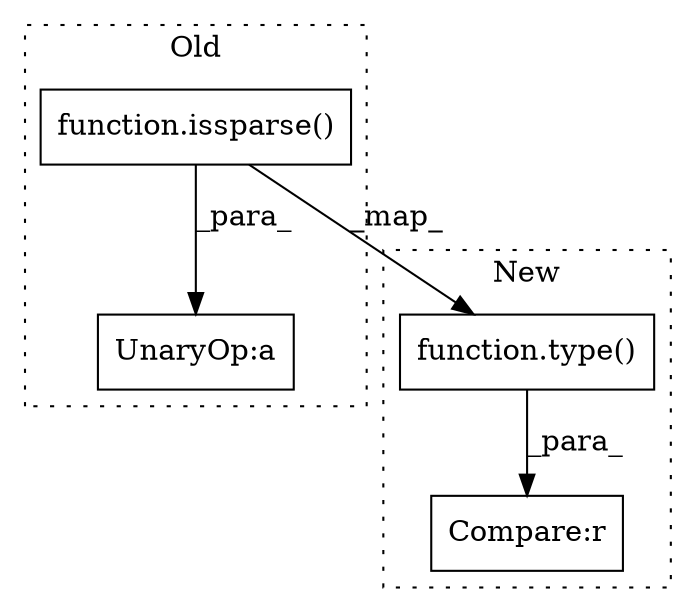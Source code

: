 digraph G {
subgraph cluster0 {
1 [label="function.issparse()" a="75" s="6429,6445" l="9,1" shape="box"];
3 [label="UnaryOp:a" a="61" s="6425" l="21" shape="box"];
label = "Old";
style="dotted";
}
subgraph cluster1 {
2 [label="function.type()" a="75" s="6580,6592" l="5,1" shape="box"];
4 [label="Compare:r" a="40" s="6580" l="31" shape="box"];
label = "New";
style="dotted";
}
1 -> 2 [label="_map_"];
1 -> 3 [label="_para_"];
2 -> 4 [label="_para_"];
}